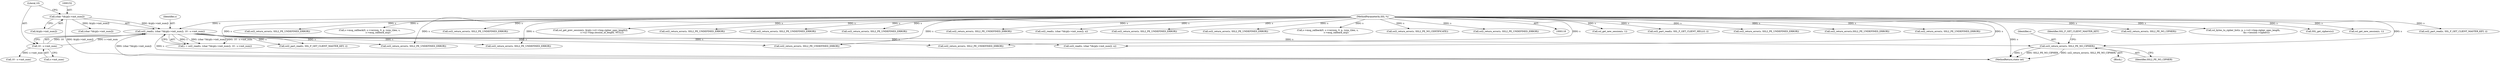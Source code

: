 digraph "0_openssl_86f8fb0e344d62454f8daf3e15236b2b59210756_0@pointer" {
"1000219" [label="(Call,ssl2_return_error(s, SSL2_PE_NO_CIPHER))"];
"1000149" [label="(Call,ssl2_read(s, (char *)&(p[s->init_num]), 10 - s->init_num))"];
"1000119" [label="(MethodParameterIn,SSL *s)"];
"1000151" [label="(Call,(char *)&(p[s->init_num]))"];
"1000159" [label="(Call,10 - s->init_num)"];
"1000197" [label="(Call,ssl2_return_error(s, SSL2_PE_UNDEFINED_ERROR))"];
"1000972" [label="(Call,ssl_get_new_session(s, 1))"];
"1000220" [label="(Identifier,s)"];
"1000903" [label="(Call,ssl2_part_read(s, SSL_F_GET_CLIENT_HELLO, i))"];
"1000221" [label="(Identifier,SSL2_PE_NO_CIPHER)"];
"1000151" [label="(Call,(char *)&(p[s->init_num]))"];
"1000738" [label="(Call,ssl2_return_error(s, SSL2_PE_UNDEFINED_ERROR))"];
"1000576" [label="(Call,ssl2_return_error(s,SSL2_PE_UNDEFINED_ERROR))"];
"1000223" [label="(Identifier,SSL_F_GET_CLIENT_MASTER_KEY)"];
"1000540" [label="(Call,ssl2_return_error(s, SSL2_PE_UNDEFINED_ERROR))"];
"1000270" [label="(Call,ssl2_return_error(s, SSL2_PE_UNDEFINED_ERROR))"];
"1000167" [label="(Call,10 - s->init_num)"];
"1000499" [label="(Call,ssl2_return_error(s, SSL2_PE_NO_CIPHER))"];
"1001067" [label="(Call,ssl_bytes_to_cipher_list(s, p, s->s2->tmp.cipher_spec_length,\n                                      &s->session->ciphers))"];
"1000219" [label="(Call,ssl2_return_error(s, SSL2_PE_NO_CIPHER))"];
"1000161" [label="(Call,s->init_num)"];
"1000119" [label="(MethodParameterIn,SSL *s)"];
"1001090" [label="(Call,SSL_get_ciphers(s))"];
"1000309" [label="(Call,ssl2_return_error(s, SSL2_PE_UNDEFINED_ERROR))"];
"1000147" [label="(Call,i = ssl2_read(s, (char *)&(p[s->init_num]), 10 - s->init_num))"];
"1000160" [label="(Literal,10)"];
"1001049" [label="(Call,ssl_get_new_session(s, 1))"];
"1000393" [label="(Call,ssl2_part_read(s, SSL_F_GET_CLIENT_MASTER_KEY, i))"];
"1001023" [label="(Call,ssl2_return_error(s, SSL2_PE_UNDEFINED_ERROR))"];
"1000153" [label="(Call,&(p[s->init_num]))"];
"1000402" [label="(Call,s->msg_callback(0, s->version, 0, p, (size_t)len, s,\n                        s->msg_callback_arg))"];
"1000159" [label="(Call,10 - s->init_num)"];
"1001229" [label="(MethodReturn,static int)"];
"1000950" [label="(Call,ssl2_return_error(s, SSL2_PE_UNDEFINED_ERROR))"];
"1000377" [label="(Call,ssl2_read(s, (char *)&(p[s->init_num]), n))"];
"1000986" [label="(Call,ssl_get_prev_session(s, &(p[s->s2->tmp.cipher_spec_length]),\n                                 s->s2->tmp.session_id_length, NULL))"];
"1000867" [label="(Call,ssl2_return_error(s, SSL2_PE_UNDEFINED_ERROR))"];
"1000149" [label="(Call,ssl2_read(s, (char *)&(p[s->init_num]), 10 - s->init_num))"];
"1000808" [label="(Call,ssl2_return_error(s, SSL2_PE_UNDEFINED_ERROR))"];
"1000976" [label="(Call,ssl2_return_error(s, SSL2_PE_UNDEFINED_ERROR))"];
"1000357" [label="(Call,ssl2_return_error(s, SSL2_PE_UNDEFINED_ERROR))"];
"1000218" [label="(Block,)"];
"1000173" [label="(Call,ssl2_part_read(s, SSL_F_GET_CLIENT_MASTER_KEY, i))"];
"1000150" [label="(Identifier,s)"];
"1000459" [label="(Call,ssl2_return_error(s, SSL2_PE_UNDEFINED_ERROR))"];
"1000887" [label="(Call,ssl2_read(s, (char *)&(p[s->init_num]), n))"];
"1000379" [label="(Call,(char *)&(p[s->init_num]))"];
"1001198" [label="(Call,ssl2_return_error(s, SSL2_PE_UNDEFINED_ERROR))"];
"1001053" [label="(Call,ssl2_return_error(s, SSL2_PE_UNDEFINED_ERROR))"];
"1000912" [label="(Call,s->msg_callback(0, s->version, 0, p, (size_t)len, s,\n                        s->msg_callback_arg))"];
"1001038" [label="(Call,ssl2_return_error(s, SSL2_PE_NO_CERTIFICATE))"];
"1000720" [label="(Call,ssl2_return_error(s, SSL2_PE_UNDEFINED_ERROR))"];
"1000219" -> "1000218"  [label="AST: "];
"1000219" -> "1000221"  [label="CFG: "];
"1000220" -> "1000219"  [label="AST: "];
"1000221" -> "1000219"  [label="AST: "];
"1000223" -> "1000219"  [label="CFG: "];
"1000219" -> "1001229"  [label="DDG: SSL2_PE_NO_CIPHER"];
"1000219" -> "1001229"  [label="DDG: ssl2_return_error(s, SSL2_PE_NO_CIPHER)"];
"1000219" -> "1001229"  [label="DDG: s"];
"1000149" -> "1000219"  [label="DDG: s"];
"1000119" -> "1000219"  [label="DDG: s"];
"1000149" -> "1000147"  [label="AST: "];
"1000149" -> "1000159"  [label="CFG: "];
"1000150" -> "1000149"  [label="AST: "];
"1000151" -> "1000149"  [label="AST: "];
"1000159" -> "1000149"  [label="AST: "];
"1000147" -> "1000149"  [label="CFG: "];
"1000149" -> "1001229"  [label="DDG: (char *)&(p[s->init_num])"];
"1000149" -> "1001229"  [label="DDG: s"];
"1000149" -> "1000147"  [label="DDG: s"];
"1000149" -> "1000147"  [label="DDG: (char *)&(p[s->init_num])"];
"1000149" -> "1000147"  [label="DDG: 10 - s->init_num"];
"1000119" -> "1000149"  [label="DDG: s"];
"1000151" -> "1000149"  [label="DDG: &(p[s->init_num])"];
"1000159" -> "1000149"  [label="DDG: 10"];
"1000159" -> "1000149"  [label="DDG: s->init_num"];
"1000149" -> "1000173"  [label="DDG: s"];
"1000149" -> "1000197"  [label="DDG: s"];
"1000149" -> "1000270"  [label="DDG: s"];
"1000149" -> "1000309"  [label="DDG: s"];
"1000149" -> "1000357"  [label="DDG: s"];
"1000149" -> "1000377"  [label="DDG: s"];
"1000119" -> "1000118"  [label="AST: "];
"1000119" -> "1001229"  [label="DDG: s"];
"1000119" -> "1000173"  [label="DDG: s"];
"1000119" -> "1000197"  [label="DDG: s"];
"1000119" -> "1000270"  [label="DDG: s"];
"1000119" -> "1000309"  [label="DDG: s"];
"1000119" -> "1000357"  [label="DDG: s"];
"1000119" -> "1000377"  [label="DDG: s"];
"1000119" -> "1000393"  [label="DDG: s"];
"1000119" -> "1000402"  [label="DDG: s"];
"1000119" -> "1000459"  [label="DDG: s"];
"1000119" -> "1000499"  [label="DDG: s"];
"1000119" -> "1000540"  [label="DDG: s"];
"1000119" -> "1000576"  [label="DDG: s"];
"1000119" -> "1000720"  [label="DDG: s"];
"1000119" -> "1000738"  [label="DDG: s"];
"1000119" -> "1000808"  [label="DDG: s"];
"1000119" -> "1000867"  [label="DDG: s"];
"1000119" -> "1000887"  [label="DDG: s"];
"1000119" -> "1000903"  [label="DDG: s"];
"1000119" -> "1000912"  [label="DDG: s"];
"1000119" -> "1000950"  [label="DDG: s"];
"1000119" -> "1000972"  [label="DDG: s"];
"1000119" -> "1000976"  [label="DDG: s"];
"1000119" -> "1000986"  [label="DDG: s"];
"1000119" -> "1001023"  [label="DDG: s"];
"1000119" -> "1001038"  [label="DDG: s"];
"1000119" -> "1001049"  [label="DDG: s"];
"1000119" -> "1001053"  [label="DDG: s"];
"1000119" -> "1001067"  [label="DDG: s"];
"1000119" -> "1001090"  [label="DDG: s"];
"1000119" -> "1001198"  [label="DDG: s"];
"1000151" -> "1000153"  [label="CFG: "];
"1000152" -> "1000151"  [label="AST: "];
"1000153" -> "1000151"  [label="AST: "];
"1000160" -> "1000151"  [label="CFG: "];
"1000151" -> "1001229"  [label="DDG: &(p[s->init_num])"];
"1000151" -> "1000379"  [label="DDG: &(p[s->init_num])"];
"1000159" -> "1000161"  [label="CFG: "];
"1000160" -> "1000159"  [label="AST: "];
"1000161" -> "1000159"  [label="AST: "];
"1000159" -> "1000167"  [label="DDG: s->init_num"];
}
